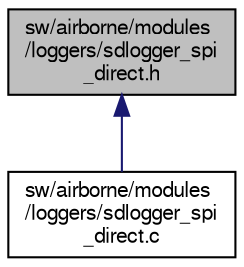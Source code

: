 digraph "sw/airborne/modules/loggers/sdlogger_spi_direct.h"
{
  edge [fontname="FreeSans",fontsize="10",labelfontname="FreeSans",labelfontsize="10"];
  node [fontname="FreeSans",fontsize="10",shape=record];
  Node1 [label="sw/airborne/modules\l/loggers/sdlogger_spi\l_direct.h",height=0.2,width=0.4,color="black", fillcolor="grey75", style="filled", fontcolor="black"];
  Node1 -> Node2 [dir="back",color="midnightblue",fontsize="10",style="solid",fontname="FreeSans"];
  Node2 [label="sw/airborne/modules\l/loggers/sdlogger_spi\l_direct.c",height=0.2,width=0.4,color="black", fillcolor="white", style="filled",URL="$sdlogger__spi__direct_8c.html"];
}
